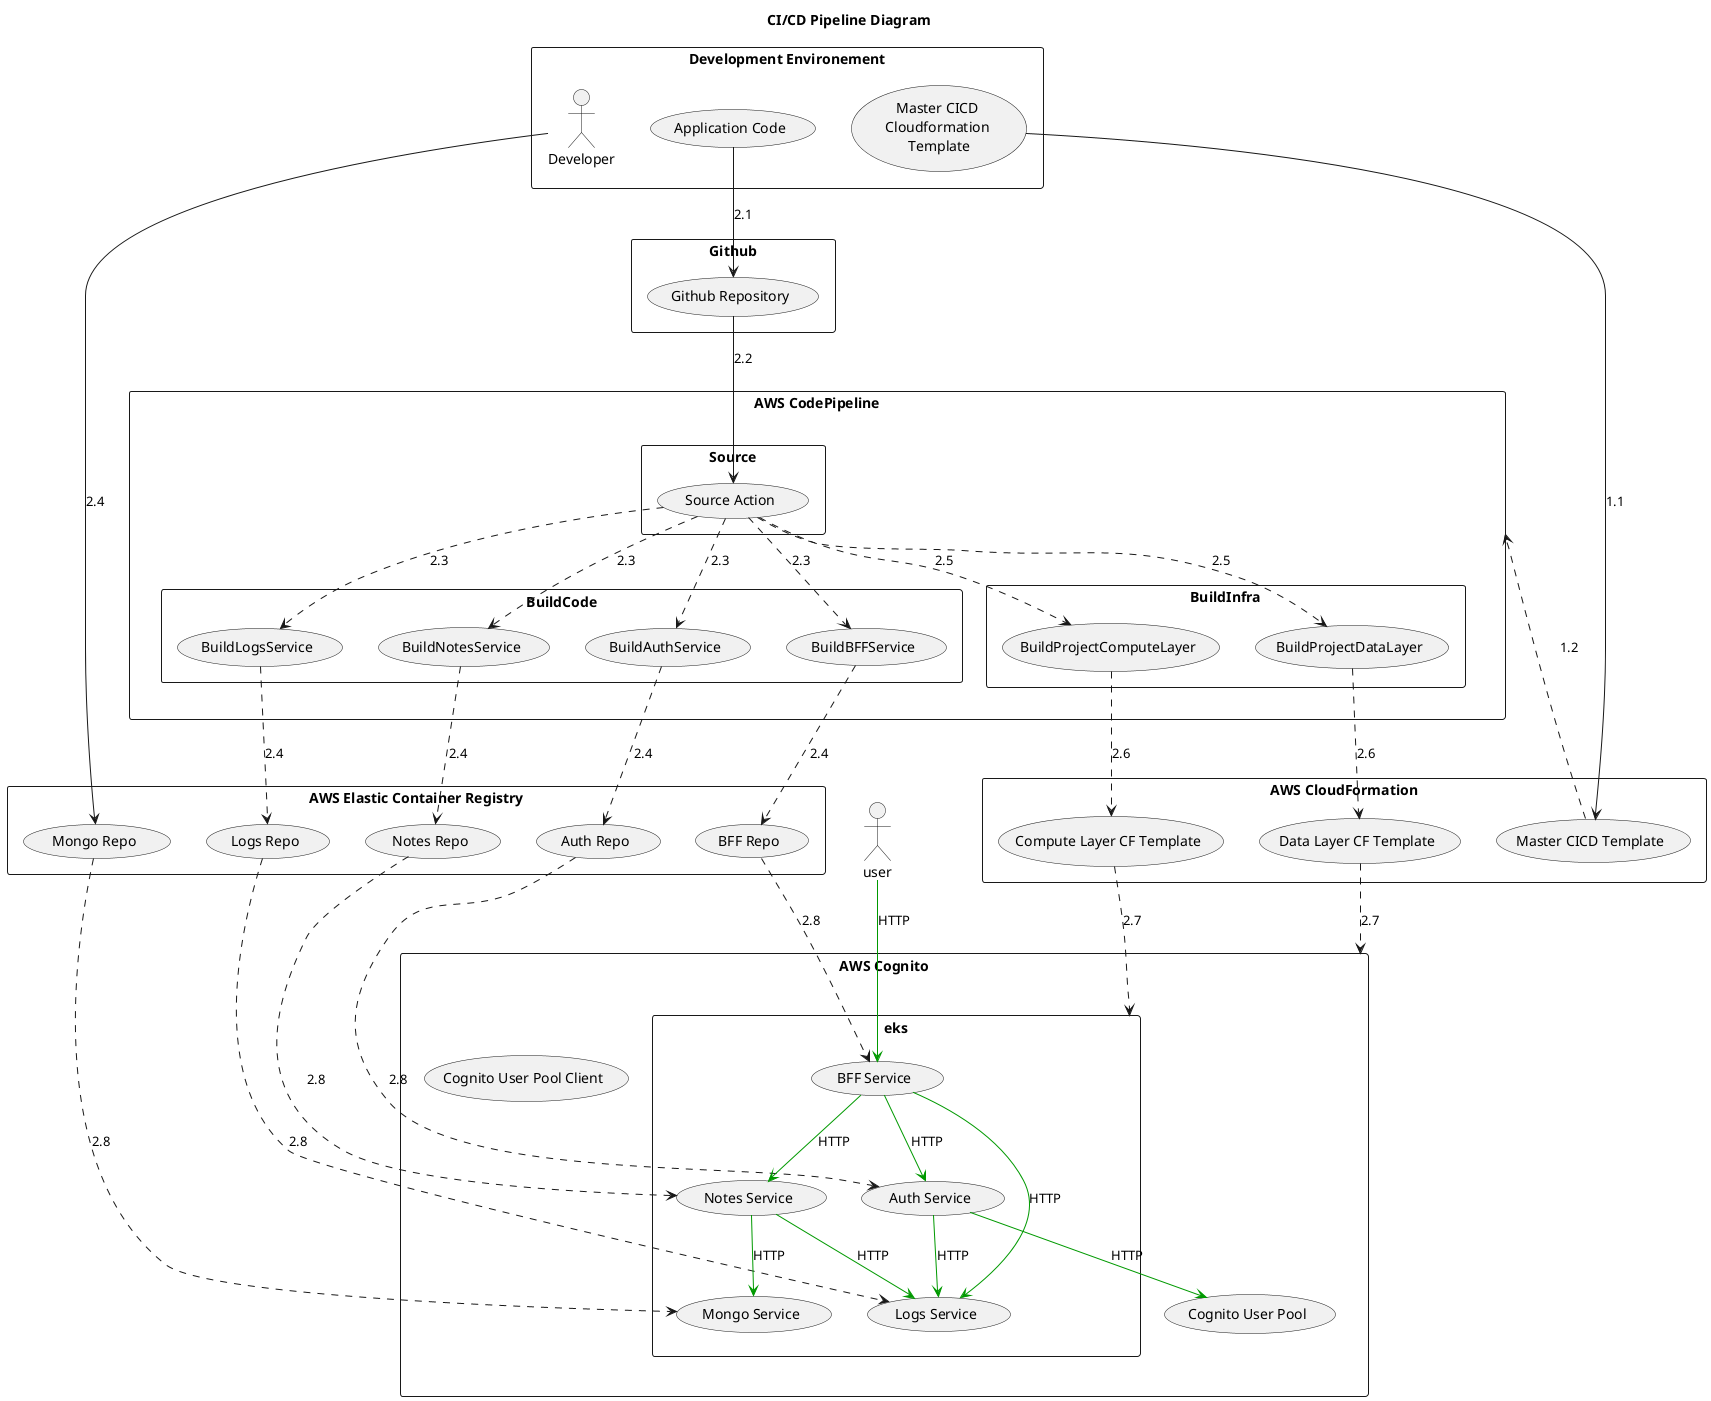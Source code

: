 @startuml pipeline
top to bottom direction
' skinparam linetype ortho

title "CI/CD Pipeline Diagram"

rectangle "Development Environement" as dev {
    actor Developer
    (Master CICD \nCloudformation \nTemplate) as master
    (Application Code) as appcode
}

rectangle Github {
    (Github Repository) as github
    appcode --> github: 2.1
}

rectangle "AWS CodePipeline" as codepipeline {
    rectangle "Source" as source{
        (Source Action) as src
    }

    rectangle "BuildCode" as buildCode {
        (BuildAuthService) as buildAuth
        (BuildNotesService) as buildNotes
        (BuildBFFService) as buildBFF
        (BuildLogsService) as buildLogs

        github --> src: 2.2

        src .-> buildAuth: 2.3
        src .-> buildNotes: 2.3
        src .-> buildBFF: 2.3
        src .-> buildLogs: 2.3
    }

    rectangle "BuildInfra" as buildInfra {
        (BuildProjectDataLayer) as dataLayer
        (BuildProjectComputeLayer) as computeLayer

        src .-> dataLayer: 2.5
        src .-> computeLayer: 2.5
    }
}

rectangle "AWS CloudFormation" as cloudformation {
    (Data Layer CF Template) as cft_dataLayer
    (Compute Layer CF Template) as cft_computeLayer
    (Master CICD Template) as cft_master

    dataLayer .-> cft_dataLayer: 2.6
    computeLayer .-> cft_computeLayer: 2.6

    master --> cft_master: 1.1
    cft_master .-> codepipeline: 1.2
}


rectangle "AWS Cognito" as cognito {
    (Cognito User Pool) as userPool
    (Cognito User Pool Client) as userPoolClient

    cft_dataLayer .-> cognito: 2.7
    cft_computeLayer .-> eks: 2.7
}

rectangle "AWS Elastic Container Registry" as ecr {
    (Auth Repo) as authRepo
    (Notes Repo) as notesRepo
    (BFF Repo) as bffRepo
    (Logs Repo) as logsRepo
    (Mongo Repo) as mongoRepo

    buildAuth .-> authRepo: 2.4
    buildNotes .-> notesRepo: 2.4
    buildBFF .-> bffRepo: 2.4
    buildLogs .-> logsRepo: 2.4
    Developer --> mongoRepo: 2.4
}

rectangle "AWS Elastic Kubernetes Service" as eks {
    (Auth Service) as authService
    (Notes Service) as notesService
    (BFF Service) as bffService
    (Logs Service) as logsService
    (Mongo Service) as mongoService

    notesRepo .-> notesService: 2.8
    authRepo .-> authService: 2.8
    bffRepo .-> bffService: 2.8
    logsRepo .-> logsService: 2.8
    mongoRepo .-> mongoService: 2.8

    bffService -[#009900]-> authService: HTTP
    bffService -[#009900]-> notesService: HTTP
    notesService -[#009900]-> mongoService: HTTP
    bffService -[#009900]-> logsService: HTTP
    authService -[#009900]-> userPool: HTTP
    notesService -[#009900]-> logsService: HTTP
    authService -[#009900]-> logsService: HTTP
}

user -[#009900]-> bffService: HTTP

@enduml


